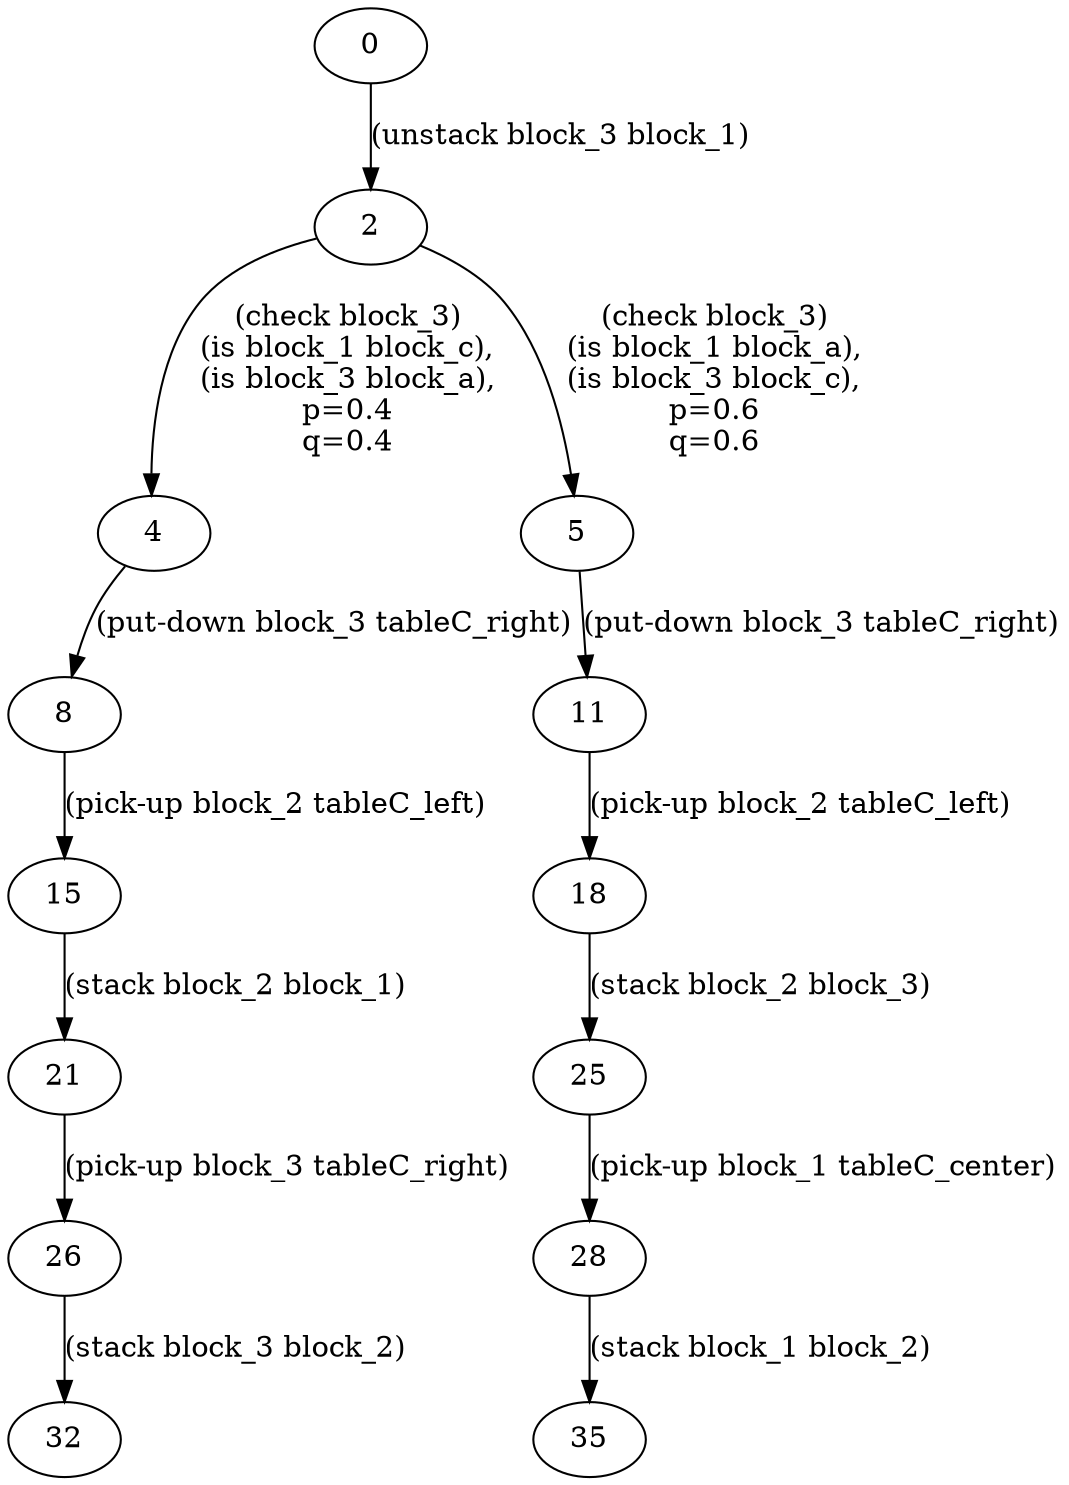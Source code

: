 digraph g{
0->2 [ label="(unstack block_3 block_1)" ];
2->4 [ label="(check block_3)
(is block_1 block_c),
(is block_3 block_a),
p=0.4
q=0.4" ];
4->8 [ label="(put-down block_3 tableC_right)" ];
8->15 [ label="(pick-up block_2 tableC_left)" ];
15->21 [ label="(stack block_2 block_1)" ];
21->26 [ label="(pick-up block_3 tableC_right)" ];
26->32 [ label="(stack block_3 block_2)" ];
2->5 [ label="(check block_3)
(is block_1 block_a),
(is block_3 block_c),
p=0.6
q=0.6" ];
5->11 [ label="(put-down block_3 tableC_right)" ];
11->18 [ label="(pick-up block_2 tableC_left)" ];
18->25 [ label="(stack block_2 block_3)" ];
25->28 [ label="(pick-up block_1 tableC_center)" ];
28->35 [ label="(stack block_1 block_2)" ];
}
